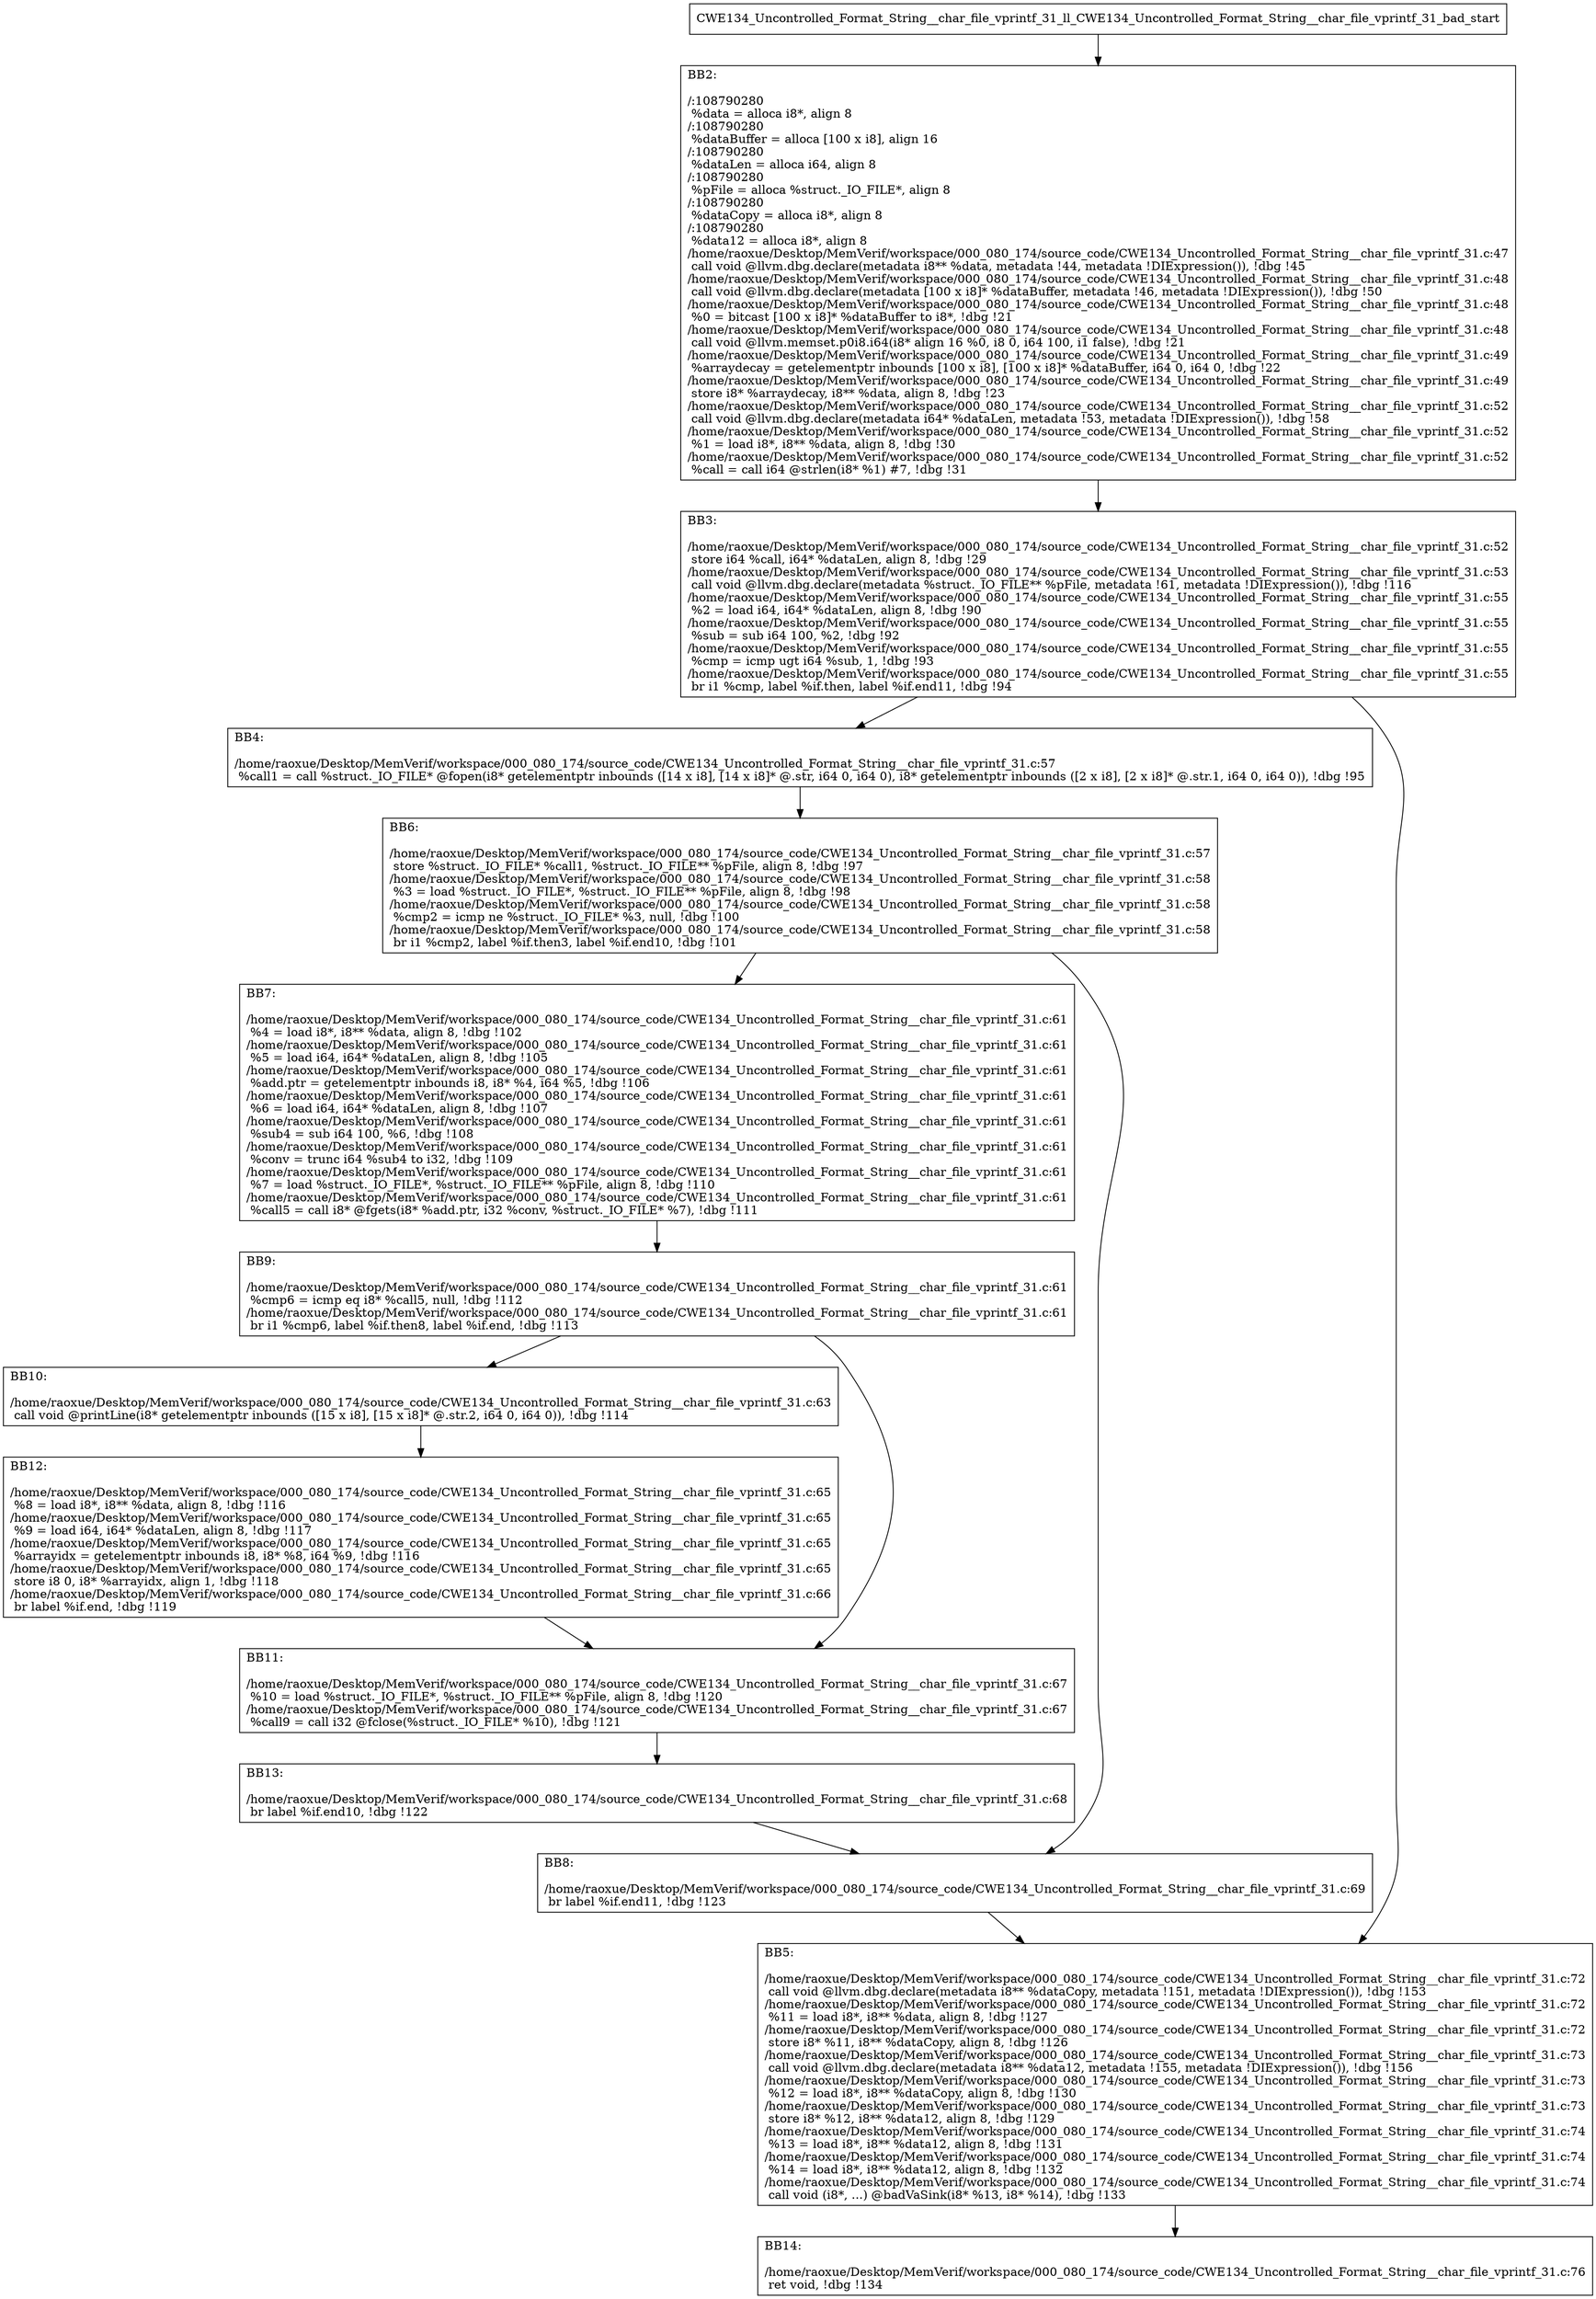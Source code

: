 digraph "CFG for'CWE134_Uncontrolled_Format_String__char_file_vprintf_31_ll_CWE134_Uncontrolled_Format_String__char_file_vprintf_31_bad' function" {
	BBCWE134_Uncontrolled_Format_String__char_file_vprintf_31_ll_CWE134_Uncontrolled_Format_String__char_file_vprintf_31_bad_start[shape=record,label="{CWE134_Uncontrolled_Format_String__char_file_vprintf_31_ll_CWE134_Uncontrolled_Format_String__char_file_vprintf_31_bad_start}"];
	BBCWE134_Uncontrolled_Format_String__char_file_vprintf_31_ll_CWE134_Uncontrolled_Format_String__char_file_vprintf_31_bad_start-> CWE134_Uncontrolled_Format_String__char_file_vprintf_31_ll_CWE134_Uncontrolled_Format_String__char_file_vprintf_31_badBB2;
	CWE134_Uncontrolled_Format_String__char_file_vprintf_31_ll_CWE134_Uncontrolled_Format_String__char_file_vprintf_31_badBB2 [shape=record, label="{BB2:\l\l/:108790280\l
  %data = alloca i8*, align 8\l
/:108790280\l
  %dataBuffer = alloca [100 x i8], align 16\l
/:108790280\l
  %dataLen = alloca i64, align 8\l
/:108790280\l
  %pFile = alloca %struct._IO_FILE*, align 8\l
/:108790280\l
  %dataCopy = alloca i8*, align 8\l
/:108790280\l
  %data12 = alloca i8*, align 8\l
/home/raoxue/Desktop/MemVerif/workspace/000_080_174/source_code/CWE134_Uncontrolled_Format_String__char_file_vprintf_31.c:47\l
  call void @llvm.dbg.declare(metadata i8** %data, metadata !44, metadata !DIExpression()), !dbg !45\l
/home/raoxue/Desktop/MemVerif/workspace/000_080_174/source_code/CWE134_Uncontrolled_Format_String__char_file_vprintf_31.c:48\l
  call void @llvm.dbg.declare(metadata [100 x i8]* %dataBuffer, metadata !46, metadata !DIExpression()), !dbg !50\l
/home/raoxue/Desktop/MemVerif/workspace/000_080_174/source_code/CWE134_Uncontrolled_Format_String__char_file_vprintf_31.c:48\l
  %0 = bitcast [100 x i8]* %dataBuffer to i8*, !dbg !21\l
/home/raoxue/Desktop/MemVerif/workspace/000_080_174/source_code/CWE134_Uncontrolled_Format_String__char_file_vprintf_31.c:48\l
  call void @llvm.memset.p0i8.i64(i8* align 16 %0, i8 0, i64 100, i1 false), !dbg !21\l
/home/raoxue/Desktop/MemVerif/workspace/000_080_174/source_code/CWE134_Uncontrolled_Format_String__char_file_vprintf_31.c:49\l
  %arraydecay = getelementptr inbounds [100 x i8], [100 x i8]* %dataBuffer, i64 0, i64 0, !dbg !22\l
/home/raoxue/Desktop/MemVerif/workspace/000_080_174/source_code/CWE134_Uncontrolled_Format_String__char_file_vprintf_31.c:49\l
  store i8* %arraydecay, i8** %data, align 8, !dbg !23\l
/home/raoxue/Desktop/MemVerif/workspace/000_080_174/source_code/CWE134_Uncontrolled_Format_String__char_file_vprintf_31.c:52\l
  call void @llvm.dbg.declare(metadata i64* %dataLen, metadata !53, metadata !DIExpression()), !dbg !58\l
/home/raoxue/Desktop/MemVerif/workspace/000_080_174/source_code/CWE134_Uncontrolled_Format_String__char_file_vprintf_31.c:52\l
  %1 = load i8*, i8** %data, align 8, !dbg !30\l
/home/raoxue/Desktop/MemVerif/workspace/000_080_174/source_code/CWE134_Uncontrolled_Format_String__char_file_vprintf_31.c:52\l
  %call = call i64 @strlen(i8* %1) #7, !dbg !31\l
}"];
	CWE134_Uncontrolled_Format_String__char_file_vprintf_31_ll_CWE134_Uncontrolled_Format_String__char_file_vprintf_31_badBB2-> CWE134_Uncontrolled_Format_String__char_file_vprintf_31_ll_CWE134_Uncontrolled_Format_String__char_file_vprintf_31_badBB3;
	CWE134_Uncontrolled_Format_String__char_file_vprintf_31_ll_CWE134_Uncontrolled_Format_String__char_file_vprintf_31_badBB3 [shape=record, label="{BB3:\l\l/home/raoxue/Desktop/MemVerif/workspace/000_080_174/source_code/CWE134_Uncontrolled_Format_String__char_file_vprintf_31.c:52\l
  store i64 %call, i64* %dataLen, align 8, !dbg !29\l
/home/raoxue/Desktop/MemVerif/workspace/000_080_174/source_code/CWE134_Uncontrolled_Format_String__char_file_vprintf_31.c:53\l
  call void @llvm.dbg.declare(metadata %struct._IO_FILE** %pFile, metadata !61, metadata !DIExpression()), !dbg !116\l
/home/raoxue/Desktop/MemVerif/workspace/000_080_174/source_code/CWE134_Uncontrolled_Format_String__char_file_vprintf_31.c:55\l
  %2 = load i64, i64* %dataLen, align 8, !dbg !90\l
/home/raoxue/Desktop/MemVerif/workspace/000_080_174/source_code/CWE134_Uncontrolled_Format_String__char_file_vprintf_31.c:55\l
  %sub = sub i64 100, %2, !dbg !92\l
/home/raoxue/Desktop/MemVerif/workspace/000_080_174/source_code/CWE134_Uncontrolled_Format_String__char_file_vprintf_31.c:55\l
  %cmp = icmp ugt i64 %sub, 1, !dbg !93\l
/home/raoxue/Desktop/MemVerif/workspace/000_080_174/source_code/CWE134_Uncontrolled_Format_String__char_file_vprintf_31.c:55\l
  br i1 %cmp, label %if.then, label %if.end11, !dbg !94\l
}"];
	CWE134_Uncontrolled_Format_String__char_file_vprintf_31_ll_CWE134_Uncontrolled_Format_String__char_file_vprintf_31_badBB3-> CWE134_Uncontrolled_Format_String__char_file_vprintf_31_ll_CWE134_Uncontrolled_Format_String__char_file_vprintf_31_badBB4;
	CWE134_Uncontrolled_Format_String__char_file_vprintf_31_ll_CWE134_Uncontrolled_Format_String__char_file_vprintf_31_badBB3-> CWE134_Uncontrolled_Format_String__char_file_vprintf_31_ll_CWE134_Uncontrolled_Format_String__char_file_vprintf_31_badBB5;
	CWE134_Uncontrolled_Format_String__char_file_vprintf_31_ll_CWE134_Uncontrolled_Format_String__char_file_vprintf_31_badBB4 [shape=record, label="{BB4:\l\l/home/raoxue/Desktop/MemVerif/workspace/000_080_174/source_code/CWE134_Uncontrolled_Format_String__char_file_vprintf_31.c:57\l
  %call1 = call %struct._IO_FILE* @fopen(i8* getelementptr inbounds ([14 x i8], [14 x i8]* @.str, i64 0, i64 0), i8* getelementptr inbounds ([2 x i8], [2 x i8]* @.str.1, i64 0, i64 0)), !dbg !95\l
}"];
	CWE134_Uncontrolled_Format_String__char_file_vprintf_31_ll_CWE134_Uncontrolled_Format_String__char_file_vprintf_31_badBB4-> CWE134_Uncontrolled_Format_String__char_file_vprintf_31_ll_CWE134_Uncontrolled_Format_String__char_file_vprintf_31_badBB6;
	CWE134_Uncontrolled_Format_String__char_file_vprintf_31_ll_CWE134_Uncontrolled_Format_String__char_file_vprintf_31_badBB6 [shape=record, label="{BB6:\l\l/home/raoxue/Desktop/MemVerif/workspace/000_080_174/source_code/CWE134_Uncontrolled_Format_String__char_file_vprintf_31.c:57\l
  store %struct._IO_FILE* %call1, %struct._IO_FILE** %pFile, align 8, !dbg !97\l
/home/raoxue/Desktop/MemVerif/workspace/000_080_174/source_code/CWE134_Uncontrolled_Format_String__char_file_vprintf_31.c:58\l
  %3 = load %struct._IO_FILE*, %struct._IO_FILE** %pFile, align 8, !dbg !98\l
/home/raoxue/Desktop/MemVerif/workspace/000_080_174/source_code/CWE134_Uncontrolled_Format_String__char_file_vprintf_31.c:58\l
  %cmp2 = icmp ne %struct._IO_FILE* %3, null, !dbg !100\l
/home/raoxue/Desktop/MemVerif/workspace/000_080_174/source_code/CWE134_Uncontrolled_Format_String__char_file_vprintf_31.c:58\l
  br i1 %cmp2, label %if.then3, label %if.end10, !dbg !101\l
}"];
	CWE134_Uncontrolled_Format_String__char_file_vprintf_31_ll_CWE134_Uncontrolled_Format_String__char_file_vprintf_31_badBB6-> CWE134_Uncontrolled_Format_String__char_file_vprintf_31_ll_CWE134_Uncontrolled_Format_String__char_file_vprintf_31_badBB7;
	CWE134_Uncontrolled_Format_String__char_file_vprintf_31_ll_CWE134_Uncontrolled_Format_String__char_file_vprintf_31_badBB6-> CWE134_Uncontrolled_Format_String__char_file_vprintf_31_ll_CWE134_Uncontrolled_Format_String__char_file_vprintf_31_badBB8;
	CWE134_Uncontrolled_Format_String__char_file_vprintf_31_ll_CWE134_Uncontrolled_Format_String__char_file_vprintf_31_badBB7 [shape=record, label="{BB7:\l\l/home/raoxue/Desktop/MemVerif/workspace/000_080_174/source_code/CWE134_Uncontrolled_Format_String__char_file_vprintf_31.c:61\l
  %4 = load i8*, i8** %data, align 8, !dbg !102\l
/home/raoxue/Desktop/MemVerif/workspace/000_080_174/source_code/CWE134_Uncontrolled_Format_String__char_file_vprintf_31.c:61\l
  %5 = load i64, i64* %dataLen, align 8, !dbg !105\l
/home/raoxue/Desktop/MemVerif/workspace/000_080_174/source_code/CWE134_Uncontrolled_Format_String__char_file_vprintf_31.c:61\l
  %add.ptr = getelementptr inbounds i8, i8* %4, i64 %5, !dbg !106\l
/home/raoxue/Desktop/MemVerif/workspace/000_080_174/source_code/CWE134_Uncontrolled_Format_String__char_file_vprintf_31.c:61\l
  %6 = load i64, i64* %dataLen, align 8, !dbg !107\l
/home/raoxue/Desktop/MemVerif/workspace/000_080_174/source_code/CWE134_Uncontrolled_Format_String__char_file_vprintf_31.c:61\l
  %sub4 = sub i64 100, %6, !dbg !108\l
/home/raoxue/Desktop/MemVerif/workspace/000_080_174/source_code/CWE134_Uncontrolled_Format_String__char_file_vprintf_31.c:61\l
  %conv = trunc i64 %sub4 to i32, !dbg !109\l
/home/raoxue/Desktop/MemVerif/workspace/000_080_174/source_code/CWE134_Uncontrolled_Format_String__char_file_vprintf_31.c:61\l
  %7 = load %struct._IO_FILE*, %struct._IO_FILE** %pFile, align 8, !dbg !110\l
/home/raoxue/Desktop/MemVerif/workspace/000_080_174/source_code/CWE134_Uncontrolled_Format_String__char_file_vprintf_31.c:61\l
  %call5 = call i8* @fgets(i8* %add.ptr, i32 %conv, %struct._IO_FILE* %7), !dbg !111\l
}"];
	CWE134_Uncontrolled_Format_String__char_file_vprintf_31_ll_CWE134_Uncontrolled_Format_String__char_file_vprintf_31_badBB7-> CWE134_Uncontrolled_Format_String__char_file_vprintf_31_ll_CWE134_Uncontrolled_Format_String__char_file_vprintf_31_badBB9;
	CWE134_Uncontrolled_Format_String__char_file_vprintf_31_ll_CWE134_Uncontrolled_Format_String__char_file_vprintf_31_badBB9 [shape=record, label="{BB9:\l\l/home/raoxue/Desktop/MemVerif/workspace/000_080_174/source_code/CWE134_Uncontrolled_Format_String__char_file_vprintf_31.c:61\l
  %cmp6 = icmp eq i8* %call5, null, !dbg !112\l
/home/raoxue/Desktop/MemVerif/workspace/000_080_174/source_code/CWE134_Uncontrolled_Format_String__char_file_vprintf_31.c:61\l
  br i1 %cmp6, label %if.then8, label %if.end, !dbg !113\l
}"];
	CWE134_Uncontrolled_Format_String__char_file_vprintf_31_ll_CWE134_Uncontrolled_Format_String__char_file_vprintf_31_badBB9-> CWE134_Uncontrolled_Format_String__char_file_vprintf_31_ll_CWE134_Uncontrolled_Format_String__char_file_vprintf_31_badBB10;
	CWE134_Uncontrolled_Format_String__char_file_vprintf_31_ll_CWE134_Uncontrolled_Format_String__char_file_vprintf_31_badBB9-> CWE134_Uncontrolled_Format_String__char_file_vprintf_31_ll_CWE134_Uncontrolled_Format_String__char_file_vprintf_31_badBB11;
	CWE134_Uncontrolled_Format_String__char_file_vprintf_31_ll_CWE134_Uncontrolled_Format_String__char_file_vprintf_31_badBB10 [shape=record, label="{BB10:\l\l/home/raoxue/Desktop/MemVerif/workspace/000_080_174/source_code/CWE134_Uncontrolled_Format_String__char_file_vprintf_31.c:63\l
  call void @printLine(i8* getelementptr inbounds ([15 x i8], [15 x i8]* @.str.2, i64 0, i64 0)), !dbg !114\l
}"];
	CWE134_Uncontrolled_Format_String__char_file_vprintf_31_ll_CWE134_Uncontrolled_Format_String__char_file_vprintf_31_badBB10-> CWE134_Uncontrolled_Format_String__char_file_vprintf_31_ll_CWE134_Uncontrolled_Format_String__char_file_vprintf_31_badBB12;
	CWE134_Uncontrolled_Format_String__char_file_vprintf_31_ll_CWE134_Uncontrolled_Format_String__char_file_vprintf_31_badBB12 [shape=record, label="{BB12:\l\l/home/raoxue/Desktop/MemVerif/workspace/000_080_174/source_code/CWE134_Uncontrolled_Format_String__char_file_vprintf_31.c:65\l
  %8 = load i8*, i8** %data, align 8, !dbg !116\l
/home/raoxue/Desktop/MemVerif/workspace/000_080_174/source_code/CWE134_Uncontrolled_Format_String__char_file_vprintf_31.c:65\l
  %9 = load i64, i64* %dataLen, align 8, !dbg !117\l
/home/raoxue/Desktop/MemVerif/workspace/000_080_174/source_code/CWE134_Uncontrolled_Format_String__char_file_vprintf_31.c:65\l
  %arrayidx = getelementptr inbounds i8, i8* %8, i64 %9, !dbg !116\l
/home/raoxue/Desktop/MemVerif/workspace/000_080_174/source_code/CWE134_Uncontrolled_Format_String__char_file_vprintf_31.c:65\l
  store i8 0, i8* %arrayidx, align 1, !dbg !118\l
/home/raoxue/Desktop/MemVerif/workspace/000_080_174/source_code/CWE134_Uncontrolled_Format_String__char_file_vprintf_31.c:66\l
  br label %if.end, !dbg !119\l
}"];
	CWE134_Uncontrolled_Format_String__char_file_vprintf_31_ll_CWE134_Uncontrolled_Format_String__char_file_vprintf_31_badBB12-> CWE134_Uncontrolled_Format_String__char_file_vprintf_31_ll_CWE134_Uncontrolled_Format_String__char_file_vprintf_31_badBB11;
	CWE134_Uncontrolled_Format_String__char_file_vprintf_31_ll_CWE134_Uncontrolled_Format_String__char_file_vprintf_31_badBB11 [shape=record, label="{BB11:\l\l/home/raoxue/Desktop/MemVerif/workspace/000_080_174/source_code/CWE134_Uncontrolled_Format_String__char_file_vprintf_31.c:67\l
  %10 = load %struct._IO_FILE*, %struct._IO_FILE** %pFile, align 8, !dbg !120\l
/home/raoxue/Desktop/MemVerif/workspace/000_080_174/source_code/CWE134_Uncontrolled_Format_String__char_file_vprintf_31.c:67\l
  %call9 = call i32 @fclose(%struct._IO_FILE* %10), !dbg !121\l
}"];
	CWE134_Uncontrolled_Format_String__char_file_vprintf_31_ll_CWE134_Uncontrolled_Format_String__char_file_vprintf_31_badBB11-> CWE134_Uncontrolled_Format_String__char_file_vprintf_31_ll_CWE134_Uncontrolled_Format_String__char_file_vprintf_31_badBB13;
	CWE134_Uncontrolled_Format_String__char_file_vprintf_31_ll_CWE134_Uncontrolled_Format_String__char_file_vprintf_31_badBB13 [shape=record, label="{BB13:\l\l/home/raoxue/Desktop/MemVerif/workspace/000_080_174/source_code/CWE134_Uncontrolled_Format_String__char_file_vprintf_31.c:68\l
  br label %if.end10, !dbg !122\l
}"];
	CWE134_Uncontrolled_Format_String__char_file_vprintf_31_ll_CWE134_Uncontrolled_Format_String__char_file_vprintf_31_badBB13-> CWE134_Uncontrolled_Format_String__char_file_vprintf_31_ll_CWE134_Uncontrolled_Format_String__char_file_vprintf_31_badBB8;
	CWE134_Uncontrolled_Format_String__char_file_vprintf_31_ll_CWE134_Uncontrolled_Format_String__char_file_vprintf_31_badBB8 [shape=record, label="{BB8:\l\l/home/raoxue/Desktop/MemVerif/workspace/000_080_174/source_code/CWE134_Uncontrolled_Format_String__char_file_vprintf_31.c:69\l
  br label %if.end11, !dbg !123\l
}"];
	CWE134_Uncontrolled_Format_String__char_file_vprintf_31_ll_CWE134_Uncontrolled_Format_String__char_file_vprintf_31_badBB8-> CWE134_Uncontrolled_Format_String__char_file_vprintf_31_ll_CWE134_Uncontrolled_Format_String__char_file_vprintf_31_badBB5;
	CWE134_Uncontrolled_Format_String__char_file_vprintf_31_ll_CWE134_Uncontrolled_Format_String__char_file_vprintf_31_badBB5 [shape=record, label="{BB5:\l\l/home/raoxue/Desktop/MemVerif/workspace/000_080_174/source_code/CWE134_Uncontrolled_Format_String__char_file_vprintf_31.c:72\l
  call void @llvm.dbg.declare(metadata i8** %dataCopy, metadata !151, metadata !DIExpression()), !dbg !153\l
/home/raoxue/Desktop/MemVerif/workspace/000_080_174/source_code/CWE134_Uncontrolled_Format_String__char_file_vprintf_31.c:72\l
  %11 = load i8*, i8** %data, align 8, !dbg !127\l
/home/raoxue/Desktop/MemVerif/workspace/000_080_174/source_code/CWE134_Uncontrolled_Format_String__char_file_vprintf_31.c:72\l
  store i8* %11, i8** %dataCopy, align 8, !dbg !126\l
/home/raoxue/Desktop/MemVerif/workspace/000_080_174/source_code/CWE134_Uncontrolled_Format_String__char_file_vprintf_31.c:73\l
  call void @llvm.dbg.declare(metadata i8** %data12, metadata !155, metadata !DIExpression()), !dbg !156\l
/home/raoxue/Desktop/MemVerif/workspace/000_080_174/source_code/CWE134_Uncontrolled_Format_String__char_file_vprintf_31.c:73\l
  %12 = load i8*, i8** %dataCopy, align 8, !dbg !130\l
/home/raoxue/Desktop/MemVerif/workspace/000_080_174/source_code/CWE134_Uncontrolled_Format_String__char_file_vprintf_31.c:73\l
  store i8* %12, i8** %data12, align 8, !dbg !129\l
/home/raoxue/Desktop/MemVerif/workspace/000_080_174/source_code/CWE134_Uncontrolled_Format_String__char_file_vprintf_31.c:74\l
  %13 = load i8*, i8** %data12, align 8, !dbg !131\l
/home/raoxue/Desktop/MemVerif/workspace/000_080_174/source_code/CWE134_Uncontrolled_Format_String__char_file_vprintf_31.c:74\l
  %14 = load i8*, i8** %data12, align 8, !dbg !132\l
/home/raoxue/Desktop/MemVerif/workspace/000_080_174/source_code/CWE134_Uncontrolled_Format_String__char_file_vprintf_31.c:74\l
  call void (i8*, ...) @badVaSink(i8* %13, i8* %14), !dbg !133\l
}"];
	CWE134_Uncontrolled_Format_String__char_file_vprintf_31_ll_CWE134_Uncontrolled_Format_String__char_file_vprintf_31_badBB5-> CWE134_Uncontrolled_Format_String__char_file_vprintf_31_ll_CWE134_Uncontrolled_Format_String__char_file_vprintf_31_badBB14;
	CWE134_Uncontrolled_Format_String__char_file_vprintf_31_ll_CWE134_Uncontrolled_Format_String__char_file_vprintf_31_badBB14 [shape=record, label="{BB14:\l\l/home/raoxue/Desktop/MemVerif/workspace/000_080_174/source_code/CWE134_Uncontrolled_Format_String__char_file_vprintf_31.c:76\l
  ret void, !dbg !134\l
}"];
}
